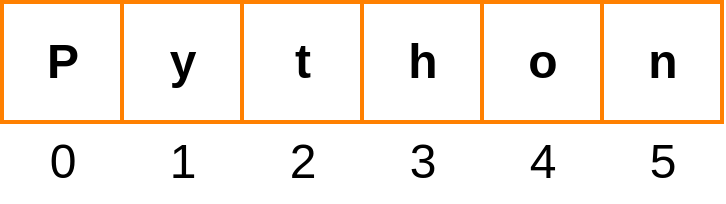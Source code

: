 <mxfile>
    <diagram id="WgTlO25gfss9AfT4WusW" name="Page-3">
        <mxGraphModel dx="1074" dy="782" grid="1" gridSize="10" guides="1" tooltips="1" connect="1" arrows="1" fold="1" page="1" pageScale="1" pageWidth="850" pageHeight="1100" math="0" shadow="0">
            <root>
                <mxCell id="gEuzEBKzFB8QcFkfbWvn-0"/>
                <mxCell id="gEuzEBKzFB8QcFkfbWvn-1" parent="gEuzEBKzFB8QcFkfbWvn-0"/>
                <mxCell id="aZ0FAEl5rqwLDEbwH9k6-0" value="" style="rounded=0;whiteSpace=wrap;html=1;fontSize=14;fillColor=none;fontColor=#000000;strokeColor=#FF8000;strokeWidth=2;" vertex="1" parent="gEuzEBKzFB8QcFkfbWvn-1">
                    <mxGeometry x="110" y="140" width="60" height="60" as="geometry"/>
                </mxCell>
                <mxCell id="aZ0FAEl5rqwLDEbwH9k6-1" value="" style="rounded=0;whiteSpace=wrap;html=1;fontSize=14;fillColor=none;fontColor=#000000;strokeColor=#FF8000;strokeWidth=2;" vertex="1" parent="gEuzEBKzFB8QcFkfbWvn-1">
                    <mxGeometry x="170" y="140" width="60" height="60" as="geometry"/>
                </mxCell>
                <mxCell id="aZ0FAEl5rqwLDEbwH9k6-2" value="" style="rounded=0;whiteSpace=wrap;html=1;fontSize=14;fillColor=none;fontColor=#000000;strokeColor=#FF8000;strokeWidth=2;" vertex="1" parent="gEuzEBKzFB8QcFkfbWvn-1">
                    <mxGeometry x="230" y="140" width="60" height="60" as="geometry"/>
                </mxCell>
                <mxCell id="aZ0FAEl5rqwLDEbwH9k6-3" value="" style="rounded=0;whiteSpace=wrap;html=1;fontSize=14;fillColor=none;fontColor=#000000;strokeColor=#FF8000;strokeWidth=2;" vertex="1" parent="gEuzEBKzFB8QcFkfbWvn-1">
                    <mxGeometry x="290" y="140" width="60" height="60" as="geometry"/>
                </mxCell>
                <mxCell id="aZ0FAEl5rqwLDEbwH9k6-4" value="" style="rounded=0;whiteSpace=wrap;html=1;fontSize=14;fillColor=none;fontColor=#000000;strokeColor=#FF8000;strokeWidth=2;" vertex="1" parent="gEuzEBKzFB8QcFkfbWvn-1">
                    <mxGeometry x="350" y="140" width="60" height="60" as="geometry"/>
                </mxCell>
                <mxCell id="aZ0FAEl5rqwLDEbwH9k6-5" value="" style="rounded=0;whiteSpace=wrap;html=1;fontSize=14;fillColor=none;fontColor=#000000;strokeColor=#FF8000;strokeWidth=2;" vertex="1" parent="gEuzEBKzFB8QcFkfbWvn-1">
                    <mxGeometry x="410" y="140" width="60" height="60" as="geometry"/>
                </mxCell>
                <mxCell id="aZ0FAEl5rqwLDEbwH9k6-6" value="P" style="text;strokeColor=none;fillColor=none;html=1;fontSize=24;fontStyle=1;verticalAlign=middle;align=center;" vertex="1" parent="gEuzEBKzFB8QcFkfbWvn-1">
                    <mxGeometry x="120" y="150" width="40" height="40" as="geometry"/>
                </mxCell>
                <mxCell id="aZ0FAEl5rqwLDEbwH9k6-7" value="y" style="text;strokeColor=none;fillColor=none;html=1;fontSize=24;fontStyle=1;verticalAlign=middle;align=center;" vertex="1" parent="gEuzEBKzFB8QcFkfbWvn-1">
                    <mxGeometry x="180" y="150" width="40" height="40" as="geometry"/>
                </mxCell>
                <mxCell id="aZ0FAEl5rqwLDEbwH9k6-8" value="t" style="text;strokeColor=none;fillColor=none;html=1;fontSize=24;fontStyle=1;verticalAlign=middle;align=center;" vertex="1" parent="gEuzEBKzFB8QcFkfbWvn-1">
                    <mxGeometry x="240" y="150" width="40" height="40" as="geometry"/>
                </mxCell>
                <mxCell id="aZ0FAEl5rqwLDEbwH9k6-9" value="h" style="text;strokeColor=none;fillColor=none;html=1;fontSize=24;fontStyle=1;verticalAlign=middle;align=center;" vertex="1" parent="gEuzEBKzFB8QcFkfbWvn-1">
                    <mxGeometry x="300" y="150" width="40" height="40" as="geometry"/>
                </mxCell>
                <mxCell id="aZ0FAEl5rqwLDEbwH9k6-10" value="o" style="text;strokeColor=none;fillColor=none;html=1;fontSize=24;fontStyle=1;verticalAlign=middle;align=center;" vertex="1" parent="gEuzEBKzFB8QcFkfbWvn-1">
                    <mxGeometry x="360" y="150" width="40" height="40" as="geometry"/>
                </mxCell>
                <mxCell id="aZ0FAEl5rqwLDEbwH9k6-11" value="n" style="text;strokeColor=none;fillColor=none;html=1;fontSize=24;fontStyle=1;verticalAlign=middle;align=center;" vertex="1" parent="gEuzEBKzFB8QcFkfbWvn-1">
                    <mxGeometry x="420" y="150" width="40" height="40" as="geometry"/>
                </mxCell>
                <mxCell id="aZ0FAEl5rqwLDEbwH9k6-12" value="0" style="text;strokeColor=none;fillColor=none;html=1;fontSize=24;fontStyle=0;verticalAlign=middle;align=center;" vertex="1" parent="gEuzEBKzFB8QcFkfbWvn-1">
                    <mxGeometry x="110" y="200" width="60" height="40" as="geometry"/>
                </mxCell>
                <mxCell id="aZ0FAEl5rqwLDEbwH9k6-13" value="1" style="text;strokeColor=none;fillColor=none;html=1;fontSize=24;fontStyle=0;verticalAlign=middle;align=center;" vertex="1" parent="gEuzEBKzFB8QcFkfbWvn-1">
                    <mxGeometry x="170" y="200" width="60" height="40" as="geometry"/>
                </mxCell>
                <mxCell id="aZ0FAEl5rqwLDEbwH9k6-14" value="2" style="text;strokeColor=none;fillColor=none;html=1;fontSize=24;fontStyle=0;verticalAlign=middle;align=center;" vertex="1" parent="gEuzEBKzFB8QcFkfbWvn-1">
                    <mxGeometry x="230" y="200" width="60" height="40" as="geometry"/>
                </mxCell>
                <mxCell id="aZ0FAEl5rqwLDEbwH9k6-15" value="3" style="text;strokeColor=none;fillColor=none;html=1;fontSize=24;fontStyle=0;verticalAlign=middle;align=center;" vertex="1" parent="gEuzEBKzFB8QcFkfbWvn-1">
                    <mxGeometry x="290" y="200" width="60" height="40" as="geometry"/>
                </mxCell>
                <mxCell id="aZ0FAEl5rqwLDEbwH9k6-16" value="4" style="text;strokeColor=none;fillColor=none;html=1;fontSize=24;fontStyle=0;verticalAlign=middle;align=center;" vertex="1" parent="gEuzEBKzFB8QcFkfbWvn-1">
                    <mxGeometry x="350" y="200" width="60" height="40" as="geometry"/>
                </mxCell>
                <mxCell id="aZ0FAEl5rqwLDEbwH9k6-17" value="5" style="text;strokeColor=none;fillColor=none;html=1;fontSize=24;fontStyle=0;verticalAlign=middle;align=center;" vertex="1" parent="gEuzEBKzFB8QcFkfbWvn-1">
                    <mxGeometry x="410" y="200" width="60" height="40" as="geometry"/>
                </mxCell>
            </root>
        </mxGraphModel>
    </diagram>
    <diagram id="iNNgSTABh2piS-JZbBgS" name="Page-1">
        <mxGraphModel dx="1074" dy="1882" grid="1" gridSize="10" guides="1" tooltips="1" connect="1" arrows="1" fold="1" page="1" pageScale="1" pageWidth="850" pageHeight="1100" math="0" shadow="0">
            <root>
                <mxCell id="0"/>
                <mxCell id="1" parent="0"/>
                <mxCell id="E9FbgwzLRnBevjS57QS3-161" value="" style="rounded=0;whiteSpace=wrap;html=1;fillColor=none;strokeWidth=3;strokeColor=#FF8000;" parent="1" vertex="1">
                    <mxGeometry x="510" y="430" width="220" height="60" as="geometry"/>
                </mxCell>
                <mxCell id="109" value="" style="rhombus;whiteSpace=wrap;html=1;strokeColor=#00FF00;strokeWidth=3;fillColor=none;" parent="1" vertex="1">
                    <mxGeometry x="70" y="30" width="217" height="100" as="geometry"/>
                </mxCell>
                <mxCell id="120" value="" style="shape=flexArrow;endArrow=classic;html=1;strokeWidth=1;fillColor=#00FF00;strokeColor=none;exitX=0.507;exitY=1;exitDx=0;exitDy=0;exitPerimeter=0;entryX=0.5;entryY=0;entryDx=0;entryDy=0;" parent="1" source="109" target="139" edge="1">
                    <mxGeometry width="50" height="50" relative="1" as="geometry">
                        <mxPoint x="330" y="140" as="sourcePoint"/>
                        <mxPoint x="180" y="480" as="targetPoint"/>
                    </mxGeometry>
                </mxCell>
                <mxCell id="134" value="No" style="text;html=1;align=center;verticalAlign=middle;resizable=0;points=[];autosize=1;strokeColor=none;fillColor=none;fontFamily=Times New Roman;fontSize=30;fontColor=#FFFFFF;" parent="1" vertex="1">
                    <mxGeometry x="375" y="440" width="50" height="40" as="geometry"/>
                </mxCell>
                <mxCell id="137" value="" style="rounded=0;whiteSpace=wrap;html=1;fillColor=none;strokeWidth=3;strokeColor=#00FF00;" parent="1" vertex="1">
                    <mxGeometry x="330" y="170" width="220" height="60" as="geometry"/>
                </mxCell>
                <mxCell id="139" value="" style="rounded=0;whiteSpace=wrap;html=1;fillColor=none;strokeWidth=3;strokeColor=#00CCCC;" parent="1" vertex="1">
                    <mxGeometry x="67" y="610" width="220" height="60" as="geometry"/>
                </mxCell>
                <mxCell id="143" value="" style="shape=flexArrow;endArrow=classic;html=1;strokeWidth=1;fillColor=#00FF00;strokeColor=none;exitX=1;exitY=0.5;exitDx=0;exitDy=0;entryX=0.5;entryY=0;entryDx=0;entryDy=0;" parent="1" source="109" target="137" edge="1">
                    <mxGeometry width="50" height="50" relative="1" as="geometry">
                        <mxPoint x="471.519" y="80" as="sourcePoint"/>
                        <mxPoint x="287" y="210" as="targetPoint"/>
                        <Array as="points">
                            <mxPoint x="440" y="80"/>
                        </Array>
                    </mxGeometry>
                </mxCell>
                <mxCell id="153" value="Yes" style="text;html=1;align=center;verticalAlign=middle;resizable=0;points=[];autosize=1;strokeColor=none;fillColor=none;fontFamily=Times New Roman;fontSize=30;fontColor=#FFFFFF;" parent="1" vertex="1">
                    <mxGeometry x="330" y="35" width="60" height="40" as="geometry"/>
                </mxCell>
                <mxCell id="156" value="&lt;font style=&quot;font-size: 20px&quot;&gt;print('Less than 100')&lt;/font&gt;" style="text;html=1;align=center;verticalAlign=middle;resizable=0;points=[];autosize=1;strokeColor=none;fillColor=none;fontFamily=Times New Roman;fontSize=30;fontColor=#FFFFFF;" parent="1" vertex="1">
                    <mxGeometry x="525" y="436" width="180" height="40" as="geometry"/>
                </mxCell>
                <mxCell id="159" value="" style="shape=flexArrow;endArrow=classic;html=1;strokeWidth=1;fillColor=#00FF00;strokeColor=none;" parent="1" edge="1">
                    <mxGeometry width="50" height="50" relative="1" as="geometry">
                        <mxPoint x="178" y="-10" as="sourcePoint"/>
                        <mxPoint x="178" y="30" as="targetPoint"/>
                    </mxGeometry>
                </mxCell>
                <mxCell id="E9FbgwzLRnBevjS57QS3-160" value="" style="rhombus;whiteSpace=wrap;html=1;strokeColor=#FF8000;strokeWidth=3;fillColor=none;" parent="1" vertex="1">
                    <mxGeometry x="330" y="290" width="217" height="100" as="geometry"/>
                </mxCell>
                <mxCell id="E9FbgwzLRnBevjS57QS3-164" value="" style="shape=flexArrow;endArrow=classic;html=1;strokeWidth=1;fillColor=#00FF00;strokeColor=none;entryX=0.5;entryY=0;entryDx=0;entryDy=0;exitX=0.5;exitY=1;exitDx=0;exitDy=0;" parent="1" source="137" target="E9FbgwzLRnBevjS57QS3-160" edge="1">
                    <mxGeometry width="50" height="50" relative="1" as="geometry">
                        <mxPoint x="420" y="240" as="sourcePoint"/>
                        <mxPoint x="400" y="310" as="targetPoint"/>
                    </mxGeometry>
                </mxCell>
                <mxCell id="E9FbgwzLRnBevjS57QS3-165" value="" style="shape=flexArrow;endArrow=classic;html=1;strokeWidth=1;fillColor=#FF8000;strokeColor=none;entryX=0.5;entryY=0;entryDx=0;entryDy=0;exitX=1;exitY=0.5;exitDx=0;exitDy=0;" parent="1" source="E9FbgwzLRnBevjS57QS3-160" target="E9FbgwzLRnBevjS57QS3-161" edge="1">
                    <mxGeometry width="50" height="50" relative="1" as="geometry">
                        <mxPoint x="631.5" y="350" as="sourcePoint"/>
                        <mxPoint x="630" y="410" as="targetPoint"/>
                        <Array as="points">
                            <mxPoint x="620" y="340"/>
                        </Array>
                    </mxGeometry>
                </mxCell>
                <mxCell id="E9FbgwzLRnBevjS57QS3-166" value="" style="shape=flexArrow;endArrow=classic;html=1;strokeWidth=1;fillColor=#00FF00;strokeColor=none;exitX=0.5;exitY=1;exitDx=0;exitDy=0;" parent="1" source="E9FbgwzLRnBevjS57QS3-161" edge="1">
                    <mxGeometry width="50" height="50" relative="1" as="geometry">
                        <mxPoint x="615.75" y="520" as="sourcePoint"/>
                        <mxPoint x="180" y="560" as="targetPoint"/>
                        <Array as="points">
                            <mxPoint x="620" y="560"/>
                        </Array>
                    </mxGeometry>
                </mxCell>
                <mxCell id="E9FbgwzLRnBevjS57QS3-167" value="" style="shape=flexArrow;endArrow=classic;html=1;strokeWidth=1;fillColor=#FF8000;strokeColor=none;exitX=0.5;exitY=1;exitDx=0;exitDy=0;" parent="1" source="E9FbgwzLRnBevjS57QS3-160" edge="1">
                    <mxGeometry width="50" height="50" relative="1" as="geometry">
                        <mxPoint x="438" y="400" as="sourcePoint"/>
                        <mxPoint x="438" y="560" as="targetPoint"/>
                    </mxGeometry>
                </mxCell>
                <mxCell id="E9FbgwzLRnBevjS57QS3-169" value="&lt;font style=&quot;font-size: 20px&quot;&gt;print('More than one')&lt;/font&gt;" style="text;html=1;align=center;verticalAlign=middle;resizable=0;points=[];autosize=1;strokeColor=none;fillColor=none;fontFamily=Times New Roman;fontSize=30;fontColor=#FFFFFF;" parent="1" vertex="1">
                    <mxGeometry x="343.5" y="176" width="190" height="40" as="geometry"/>
                </mxCell>
                <mxCell id="E9FbgwzLRnBevjS57QS3-171" value="x &amp;gt; 1" style="text;html=1;align=center;verticalAlign=middle;resizable=0;points=[];autosize=1;strokeColor=none;fillColor=none;fontFamily=Times New Roman;fontSize=30;fontColor=#FFFFFF;" parent="1" vertex="1">
                    <mxGeometry x="138.5" y="60" width="80" height="40" as="geometry"/>
                </mxCell>
                <mxCell id="E9FbgwzLRnBevjS57QS3-172" value="Yes" style="text;html=1;align=center;verticalAlign=middle;resizable=0;points=[];autosize=1;strokeColor=none;fillColor=none;fontFamily=Times New Roman;fontSize=30;fontColor=#FFFFFF;" parent="1" vertex="1">
                    <mxGeometry x="557" y="292" width="60" height="40" as="geometry"/>
                </mxCell>
                <mxCell id="E9FbgwzLRnBevjS57QS3-175" value="No" style="text;html=1;align=center;verticalAlign=middle;resizable=0;points=[];autosize=1;strokeColor=none;fillColor=none;fontFamily=Times New Roman;fontSize=30;fontColor=#FFFFFF;" parent="1" vertex="1">
                    <mxGeometry x="120" y="270" width="50" height="40" as="geometry"/>
                </mxCell>
                <mxCell id="E9FbgwzLRnBevjS57QS3-176" value="&lt;font style=&quot;font-size: 20px&quot;&gt;print('Done')&lt;/font&gt;" style="text;html=1;align=center;verticalAlign=middle;resizable=0;points=[];autosize=1;strokeColor=none;fillColor=none;fontFamily=Times New Roman;fontSize=30;fontColor=#FFFFFF;" parent="1" vertex="1">
                    <mxGeometry x="118.5" y="620" width="120" height="40" as="geometry"/>
                </mxCell>
                <mxCell id="E9FbgwzLRnBevjS57QS3-178" value="x &amp;lt; 100" style="text;html=1;align=center;verticalAlign=middle;resizable=0;points=[];autosize=1;strokeColor=none;fillColor=none;fontFamily=Times New Roman;fontSize=30;fontColor=#FFFFFF;" parent="1" vertex="1">
                    <mxGeometry x="385" y="320" width="110" height="40" as="geometry"/>
                </mxCell>
            </root>
        </mxGraphModel>
    </diagram>
    <diagram name="Page-2" id="Ymb4i0l-SBeKaf_CUZ6C">
        <mxGraphModel dx="1074" dy="782" grid="1" gridSize="10" guides="1" tooltips="1" connect="1" arrows="1" fold="1" page="1" pageScale="1" pageWidth="850" pageHeight="1100" math="0" shadow="0">
            <root>
                <mxCell id="0"/>
                <mxCell id="1" parent="0"/>
                <mxCell id="109" value="" style="rhombus;whiteSpace=wrap;html=1;strokeColor=#00CCCC;strokeWidth=3;fillColor=none;" parent="1" vertex="1">
                    <mxGeometry x="317" y="190" width="217" height="100" as="geometry"/>
                </mxCell>
                <mxCell id="110" value="" style="rounded=0;whiteSpace=wrap;html=1;fillColor=none;strokeWidth=3;strokeColor=#00CCCC;" parent="1" vertex="1">
                    <mxGeometry x="528" y="330" width="220" height="60" as="geometry"/>
                </mxCell>
                <mxCell id="113" value="" style="rounded=0;whiteSpace=wrap;html=1;fillColor=none;strokeWidth=3;strokeColor=#00CCCC;" parent="1" vertex="1">
                    <mxGeometry x="315" y="530" width="220" height="60" as="geometry"/>
                </mxCell>
                <mxCell id="118" value="" style="shape=flexArrow;endArrow=classic;html=1;strokeWidth=1;fillColor=#00CCCC;exitX=1;exitY=0.5;exitDx=0;exitDy=0;entryX=0.5;entryY=0;entryDx=0;entryDy=0;strokeColor=none;" parent="1" source="109" target="110" edge="1">
                    <mxGeometry width="50" height="50" relative="1" as="geometry">
                        <mxPoint x="550" y="240" as="sourcePoint"/>
                        <mxPoint x="600" y="190" as="targetPoint"/>
                        <Array as="points">
                            <mxPoint x="638" y="240"/>
                        </Array>
                    </mxGeometry>
                </mxCell>
                <mxCell id="119" value="" style="shape=flexArrow;endArrow=classic;html=1;strokeWidth=1;fillColor=#00CCCC;exitX=0.5;exitY=1;exitDx=0;exitDy=0;strokeColor=none;" parent="1" source="110" edge="1">
                    <mxGeometry width="50" height="50" relative="1" as="geometry">
                        <mxPoint x="570" y="480" as="sourcePoint"/>
                        <mxPoint x="430" y="460" as="targetPoint"/>
                        <Array as="points">
                            <mxPoint x="638" y="460"/>
                        </Array>
                    </mxGeometry>
                </mxCell>
                <mxCell id="120" value="" style="shape=flexArrow;endArrow=classic;html=1;strokeWidth=1;fillColor=#00CCCC;exitX=0.5;exitY=1;exitDx=0;exitDy=0;entryX=0.5;entryY=0;entryDx=0;entryDy=0;strokeColor=none;" parent="1" source="109" target="113" edge="1">
                    <mxGeometry width="50" height="50" relative="1" as="geometry">
                        <mxPoint x="425" y="330" as="sourcePoint"/>
                        <mxPoint x="425.5" y="510" as="targetPoint"/>
                    </mxGeometry>
                </mxCell>
                <mxCell id="126" value="x == 5?" style="text;html=1;align=center;verticalAlign=middle;resizable=0;points=[];autosize=1;strokeColor=none;fillColor=none;fontFamily=Times New Roman;fontSize=30;fontColor=#FFFFFF;" parent="1" vertex="1">
                    <mxGeometry x="370" y="220" width="110" height="40" as="geometry"/>
                </mxCell>
                <mxCell id="127" value="print('Is Equal')" style="text;html=1;align=center;verticalAlign=middle;resizable=0;points=[];autosize=1;strokeColor=none;fillColor=none;fontFamily=Times New Roman;fontSize=30;fontColor=#FFFFFF;" parent="1" vertex="1">
                    <mxGeometry x="538" y="340" width="200" height="40" as="geometry"/>
                </mxCell>
                <mxCell id="132" value="Yes" style="text;html=1;align=center;verticalAlign=middle;resizable=0;points=[];autosize=1;strokeColor=none;fillColor=none;fontFamily=Times New Roman;fontSize=30;fontColor=#FFFFFF;" parent="1" vertex="1">
                    <mxGeometry x="560" y="190" width="60" height="40" as="geometry"/>
                </mxCell>
                <mxCell id="134" value="No" style="text;html=1;align=center;verticalAlign=middle;resizable=0;points=[];autosize=1;strokeColor=none;fillColor=none;fontFamily=Times New Roman;fontSize=30;fontColor=#FFFFFF;" parent="1" vertex="1">
                    <mxGeometry x="355" y="360" width="50" height="40" as="geometry"/>
                </mxCell>
                <mxCell id="135" value="" style="shape=flexArrow;endArrow=classic;html=1;strokeWidth=1;fillColor=#00CCCC;entryX=0.5;entryY=0;entryDx=0;entryDy=0;strokeColor=none;" parent="1" edge="1">
                    <mxGeometry width="50" height="50" relative="1" as="geometry">
                        <mxPoint x="424" y="120" as="sourcePoint"/>
                        <mxPoint x="424" y="190" as="targetPoint"/>
                    </mxGeometry>
                </mxCell>
                <mxCell id="136" value="print('Not Equal')" style="text;html=1;align=center;verticalAlign=middle;resizable=0;points=[];autosize=1;strokeColor=none;fillColor=none;fontFamily=Times New Roman;fontSize=30;fontColor=#FFFFFF;" parent="1" vertex="1">
                    <mxGeometry x="310" y="540" width="230" height="40" as="geometry"/>
                </mxCell>
            </root>
        </mxGraphModel>
    </diagram>
</mxfile>